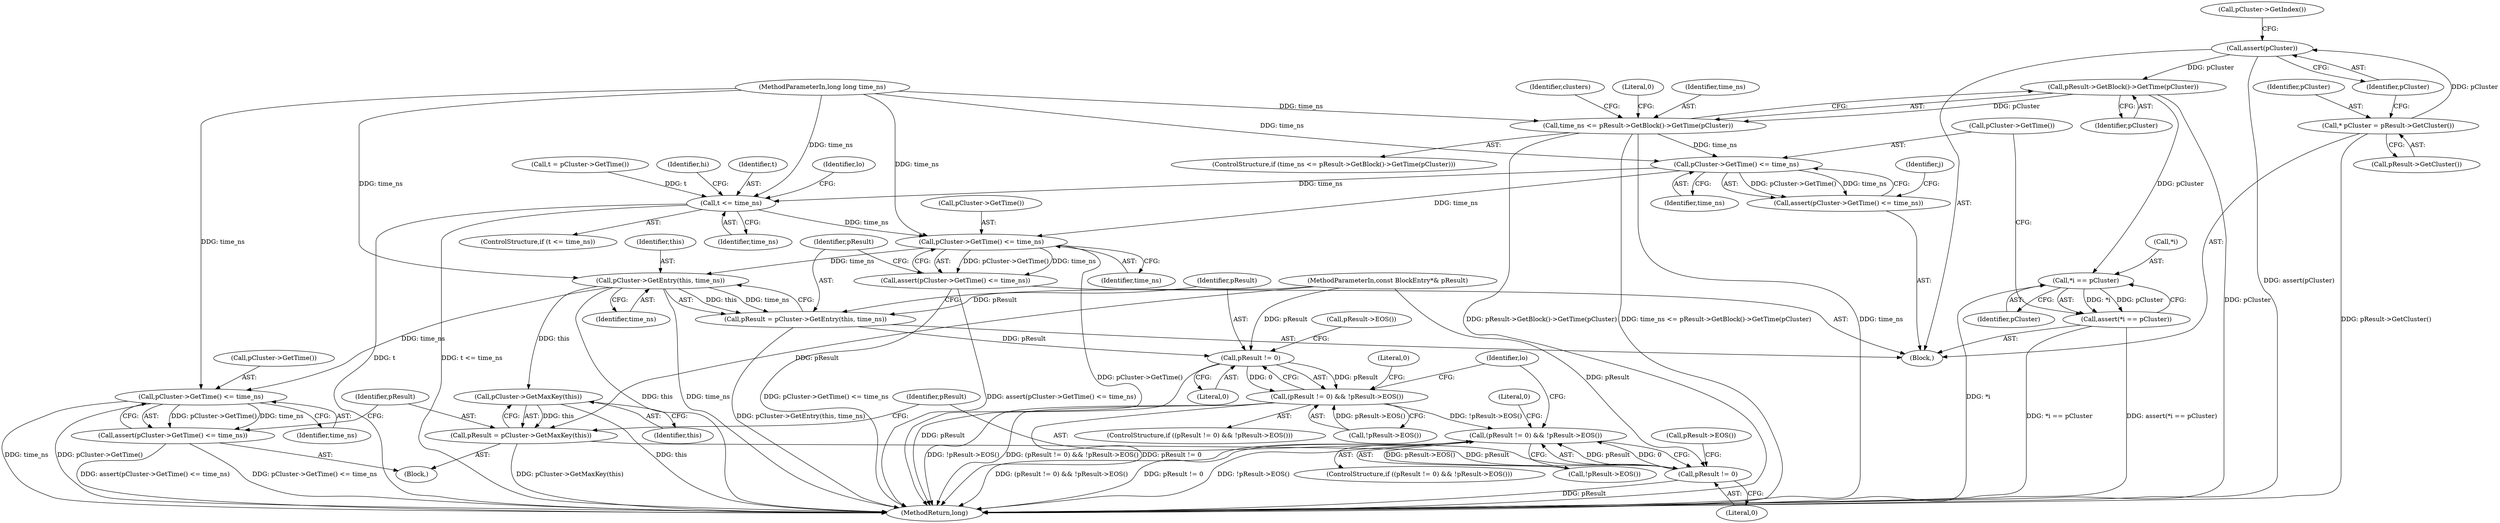 digraph "1_Android_04839626ed859623901ebd3a5fd483982186b59d_198@API" {
"1000128" [label="(Call,assert(pCluster))"];
"1000125" [label="(Call,* pCluster = pResult->GetCluster())"];
"1000137" [label="(Call,pResult->GetBlock()->GetTime(pCluster))"];
"1000135" [label="(Call,time_ns <= pResult->GetBlock()->GetTime(pCluster))"];
"1000169" [label="(Call,pCluster->GetTime() <= time_ns)"];
"1000168" [label="(Call,assert(pCluster->GetTime() <= time_ns))"];
"1000218" [label="(Call,t <= time_ns)"];
"1000254" [label="(Call,pCluster->GetTime() <= time_ns)"];
"1000253" [label="(Call,assert(pCluster->GetTime() <= time_ns))"];
"1000259" [label="(Call,pCluster->GetEntry(this, time_ns))"];
"1000257" [label="(Call,pResult = pCluster->GetEntry(this, time_ns))"];
"1000264" [label="(Call,pResult != 0)"];
"1000263" [label="(Call,(pResult != 0) && !pResult->EOS())"];
"1000292" [label="(Call,(pResult != 0) && !pResult->EOS())"];
"1000284" [label="(Call,pCluster->GetTime() <= time_ns)"];
"1000283" [label="(Call,assert(pCluster->GetTime() <= time_ns))"];
"1000289" [label="(Call,pCluster->GetMaxKey(this))"];
"1000287" [label="(Call,pResult = pCluster->GetMaxKey(this))"];
"1000293" [label="(Call,pResult != 0)"];
"1000164" [label="(Call,*i == pCluster)"];
"1000163" [label="(Call,assert(*i == pCluster))"];
"1000169" [label="(Call,pCluster->GetTime() <= time_ns)"];
"1000295" [label="(Literal,0)"];
"1000163" [label="(Call,assert(*i == pCluster))"];
"1000264" [label="(Call,pResult != 0)"];
"1000265" [label="(Identifier,pResult)"];
"1000106" [label="(Block,)"];
"1000126" [label="(Identifier,pCluster)"];
"1000291" [label="(ControlStructure,if ((pResult != 0) && !pResult->EOS()))"];
"1000255" [label="(Call,pCluster->GetTime())"];
"1000257" [label="(Call,pResult = pCluster->GetEntry(this, time_ns))"];
"1000289" [label="(Call,pCluster->GetMaxKey(this))"];
"1000262" [label="(ControlStructure,if ((pResult != 0) && !pResult->EOS()))"];
"1000256" [label="(Identifier,time_ns)"];
"1000290" [label="(Identifier,this)"];
"1000219" [label="(Identifier,t)"];
"1000142" [label="(Identifier,clusters)"];
"1000222" [label="(Identifier,lo)"];
"1000138" [label="(Identifier,pCluster)"];
"1000214" [label="(Call,t = pCluster->GetTime())"];
"1000261" [label="(Identifier,time_ns)"];
"1000266" [label="(Literal,0)"];
"1000285" [label="(Call,pCluster->GetTime())"];
"1000171" [label="(Identifier,time_ns)"];
"1000286" [label="(Identifier,time_ns)"];
"1000104" [label="(MethodParameterIn,long long time_ns)"];
"1000254" [label="(Call,pCluster->GetTime() <= time_ns)"];
"1000134" [label="(ControlStructure,if (time_ns <= pResult->GetBlock()->GetTime(pCluster)))"];
"1000283" [label="(Call,assert(pCluster->GetTime() <= time_ns))"];
"1000287" [label="(Call,pResult = pCluster->GetMaxKey(this))"];
"1000140" [label="(Literal,0)"];
"1000259" [label="(Call,pCluster->GetEntry(this, time_ns))"];
"1000135" [label="(Call,time_ns <= pResult->GetBlock()->GetTime(pCluster))"];
"1000253" [label="(Call,assert(pCluster->GetTime() <= time_ns))"];
"1000137" [label="(Call,pResult->GetBlock()->GetTime(pCluster))"];
"1000165" [label="(Call,*i)"];
"1000168" [label="(Call,assert(pCluster->GetTime() <= time_ns))"];
"1000125" [label="(Call,* pCluster = pResult->GetCluster())"];
"1000284" [label="(Call,pCluster->GetTime() <= time_ns)"];
"1000105" [label="(MethodParameterIn,const BlockEntry*& pResult)"];
"1000288" [label="(Identifier,pResult)"];
"1000263" [label="(Call,(pResult != 0) && !pResult->EOS())"];
"1000173" [label="(Identifier,j)"];
"1000268" [label="(Call,pResult->EOS())"];
"1000170" [label="(Call,pCluster->GetTime())"];
"1000299" [label="(Literal,0)"];
"1000136" [label="(Identifier,time_ns)"];
"1000217" [label="(ControlStructure,if (t <= time_ns))"];
"1000164" [label="(Call,*i == pCluster)"];
"1000305" [label="(MethodReturn,long)"];
"1000129" [label="(Identifier,pCluster)"];
"1000258" [label="(Identifier,pResult)"];
"1000260" [label="(Identifier,this)"];
"1000267" [label="(Call,!pResult->EOS())"];
"1000297" [label="(Call,pResult->EOS())"];
"1000294" [label="(Identifier,pResult)"];
"1000273" [label="(Identifier,lo)"];
"1000220" [label="(Identifier,time_ns)"];
"1000127" [label="(Call,pResult->GetCluster())"];
"1000270" [label="(Literal,0)"];
"1000275" [label="(Block,)"];
"1000132" [label="(Call,pCluster->GetIndex())"];
"1000128" [label="(Call,assert(pCluster))"];
"1000292" [label="(Call,(pResult != 0) && !pResult->EOS())"];
"1000293" [label="(Call,pResult != 0)"];
"1000296" [label="(Call,!pResult->EOS())"];
"1000167" [label="(Identifier,pCluster)"];
"1000228" [label="(Identifier,hi)"];
"1000218" [label="(Call,t <= time_ns)"];
"1000128" -> "1000106"  [label="AST: "];
"1000128" -> "1000129"  [label="CFG: "];
"1000129" -> "1000128"  [label="AST: "];
"1000132" -> "1000128"  [label="CFG: "];
"1000128" -> "1000305"  [label="DDG: assert(pCluster)"];
"1000125" -> "1000128"  [label="DDG: pCluster"];
"1000128" -> "1000137"  [label="DDG: pCluster"];
"1000125" -> "1000106"  [label="AST: "];
"1000125" -> "1000127"  [label="CFG: "];
"1000126" -> "1000125"  [label="AST: "];
"1000127" -> "1000125"  [label="AST: "];
"1000129" -> "1000125"  [label="CFG: "];
"1000125" -> "1000305"  [label="DDG: pResult->GetCluster()"];
"1000137" -> "1000135"  [label="AST: "];
"1000137" -> "1000138"  [label="CFG: "];
"1000138" -> "1000137"  [label="AST: "];
"1000135" -> "1000137"  [label="CFG: "];
"1000137" -> "1000305"  [label="DDG: pCluster"];
"1000137" -> "1000135"  [label="DDG: pCluster"];
"1000137" -> "1000164"  [label="DDG: pCluster"];
"1000135" -> "1000134"  [label="AST: "];
"1000136" -> "1000135"  [label="AST: "];
"1000140" -> "1000135"  [label="CFG: "];
"1000142" -> "1000135"  [label="CFG: "];
"1000135" -> "1000305"  [label="DDG: time_ns <= pResult->GetBlock()->GetTime(pCluster)"];
"1000135" -> "1000305"  [label="DDG: time_ns"];
"1000135" -> "1000305"  [label="DDG: pResult->GetBlock()->GetTime(pCluster)"];
"1000104" -> "1000135"  [label="DDG: time_ns"];
"1000135" -> "1000169"  [label="DDG: time_ns"];
"1000169" -> "1000168"  [label="AST: "];
"1000169" -> "1000171"  [label="CFG: "];
"1000170" -> "1000169"  [label="AST: "];
"1000171" -> "1000169"  [label="AST: "];
"1000168" -> "1000169"  [label="CFG: "];
"1000169" -> "1000168"  [label="DDG: pCluster->GetTime()"];
"1000169" -> "1000168"  [label="DDG: time_ns"];
"1000104" -> "1000169"  [label="DDG: time_ns"];
"1000169" -> "1000218"  [label="DDG: time_ns"];
"1000169" -> "1000254"  [label="DDG: time_ns"];
"1000168" -> "1000106"  [label="AST: "];
"1000173" -> "1000168"  [label="CFG: "];
"1000218" -> "1000217"  [label="AST: "];
"1000218" -> "1000220"  [label="CFG: "];
"1000219" -> "1000218"  [label="AST: "];
"1000220" -> "1000218"  [label="AST: "];
"1000222" -> "1000218"  [label="CFG: "];
"1000228" -> "1000218"  [label="CFG: "];
"1000218" -> "1000305"  [label="DDG: t"];
"1000218" -> "1000305"  [label="DDG: t <= time_ns"];
"1000214" -> "1000218"  [label="DDG: t"];
"1000104" -> "1000218"  [label="DDG: time_ns"];
"1000218" -> "1000254"  [label="DDG: time_ns"];
"1000254" -> "1000253"  [label="AST: "];
"1000254" -> "1000256"  [label="CFG: "];
"1000255" -> "1000254"  [label="AST: "];
"1000256" -> "1000254"  [label="AST: "];
"1000253" -> "1000254"  [label="CFG: "];
"1000254" -> "1000305"  [label="DDG: pCluster->GetTime()"];
"1000254" -> "1000253"  [label="DDG: pCluster->GetTime()"];
"1000254" -> "1000253"  [label="DDG: time_ns"];
"1000104" -> "1000254"  [label="DDG: time_ns"];
"1000254" -> "1000259"  [label="DDG: time_ns"];
"1000253" -> "1000106"  [label="AST: "];
"1000258" -> "1000253"  [label="CFG: "];
"1000253" -> "1000305"  [label="DDG: assert(pCluster->GetTime() <= time_ns)"];
"1000253" -> "1000305"  [label="DDG: pCluster->GetTime() <= time_ns"];
"1000259" -> "1000257"  [label="AST: "];
"1000259" -> "1000261"  [label="CFG: "];
"1000260" -> "1000259"  [label="AST: "];
"1000261" -> "1000259"  [label="AST: "];
"1000257" -> "1000259"  [label="CFG: "];
"1000259" -> "1000305"  [label="DDG: this"];
"1000259" -> "1000305"  [label="DDG: time_ns"];
"1000259" -> "1000257"  [label="DDG: this"];
"1000259" -> "1000257"  [label="DDG: time_ns"];
"1000104" -> "1000259"  [label="DDG: time_ns"];
"1000259" -> "1000284"  [label="DDG: time_ns"];
"1000259" -> "1000289"  [label="DDG: this"];
"1000257" -> "1000106"  [label="AST: "];
"1000258" -> "1000257"  [label="AST: "];
"1000265" -> "1000257"  [label="CFG: "];
"1000257" -> "1000305"  [label="DDG: pCluster->GetEntry(this, time_ns)"];
"1000105" -> "1000257"  [label="DDG: pResult"];
"1000257" -> "1000264"  [label="DDG: pResult"];
"1000264" -> "1000263"  [label="AST: "];
"1000264" -> "1000266"  [label="CFG: "];
"1000265" -> "1000264"  [label="AST: "];
"1000266" -> "1000264"  [label="AST: "];
"1000268" -> "1000264"  [label="CFG: "];
"1000263" -> "1000264"  [label="CFG: "];
"1000264" -> "1000305"  [label="DDG: pResult"];
"1000264" -> "1000263"  [label="DDG: pResult"];
"1000264" -> "1000263"  [label="DDG: 0"];
"1000105" -> "1000264"  [label="DDG: pResult"];
"1000263" -> "1000262"  [label="AST: "];
"1000263" -> "1000267"  [label="CFG: "];
"1000267" -> "1000263"  [label="AST: "];
"1000270" -> "1000263"  [label="CFG: "];
"1000273" -> "1000263"  [label="CFG: "];
"1000263" -> "1000305"  [label="DDG: !pResult->EOS()"];
"1000263" -> "1000305"  [label="DDG: (pResult != 0) && !pResult->EOS()"];
"1000263" -> "1000305"  [label="DDG: pResult != 0"];
"1000267" -> "1000263"  [label="DDG: pResult->EOS()"];
"1000263" -> "1000292"  [label="DDG: !pResult->EOS()"];
"1000292" -> "1000291"  [label="AST: "];
"1000292" -> "1000293"  [label="CFG: "];
"1000292" -> "1000296"  [label="CFG: "];
"1000293" -> "1000292"  [label="AST: "];
"1000296" -> "1000292"  [label="AST: "];
"1000273" -> "1000292"  [label="CFG: "];
"1000299" -> "1000292"  [label="CFG: "];
"1000292" -> "1000305"  [label="DDG: (pResult != 0) && !pResult->EOS()"];
"1000292" -> "1000305"  [label="DDG: pResult != 0"];
"1000292" -> "1000305"  [label="DDG: !pResult->EOS()"];
"1000293" -> "1000292"  [label="DDG: pResult"];
"1000293" -> "1000292"  [label="DDG: 0"];
"1000296" -> "1000292"  [label="DDG: pResult->EOS()"];
"1000284" -> "1000283"  [label="AST: "];
"1000284" -> "1000286"  [label="CFG: "];
"1000285" -> "1000284"  [label="AST: "];
"1000286" -> "1000284"  [label="AST: "];
"1000283" -> "1000284"  [label="CFG: "];
"1000284" -> "1000305"  [label="DDG: time_ns"];
"1000284" -> "1000305"  [label="DDG: pCluster->GetTime()"];
"1000284" -> "1000283"  [label="DDG: pCluster->GetTime()"];
"1000284" -> "1000283"  [label="DDG: time_ns"];
"1000104" -> "1000284"  [label="DDG: time_ns"];
"1000283" -> "1000275"  [label="AST: "];
"1000288" -> "1000283"  [label="CFG: "];
"1000283" -> "1000305"  [label="DDG: pCluster->GetTime() <= time_ns"];
"1000283" -> "1000305"  [label="DDG: assert(pCluster->GetTime() <= time_ns)"];
"1000289" -> "1000287"  [label="AST: "];
"1000289" -> "1000290"  [label="CFG: "];
"1000290" -> "1000289"  [label="AST: "];
"1000287" -> "1000289"  [label="CFG: "];
"1000289" -> "1000305"  [label="DDG: this"];
"1000289" -> "1000287"  [label="DDG: this"];
"1000287" -> "1000275"  [label="AST: "];
"1000288" -> "1000287"  [label="AST: "];
"1000294" -> "1000287"  [label="CFG: "];
"1000287" -> "1000305"  [label="DDG: pCluster->GetMaxKey(this)"];
"1000105" -> "1000287"  [label="DDG: pResult"];
"1000287" -> "1000293"  [label="DDG: pResult"];
"1000293" -> "1000295"  [label="CFG: "];
"1000294" -> "1000293"  [label="AST: "];
"1000295" -> "1000293"  [label="AST: "];
"1000297" -> "1000293"  [label="CFG: "];
"1000293" -> "1000305"  [label="DDG: pResult"];
"1000105" -> "1000293"  [label="DDG: pResult"];
"1000164" -> "1000163"  [label="AST: "];
"1000164" -> "1000167"  [label="CFG: "];
"1000165" -> "1000164"  [label="AST: "];
"1000167" -> "1000164"  [label="AST: "];
"1000163" -> "1000164"  [label="CFG: "];
"1000164" -> "1000305"  [label="DDG: *i"];
"1000164" -> "1000163"  [label="DDG: *i"];
"1000164" -> "1000163"  [label="DDG: pCluster"];
"1000163" -> "1000106"  [label="AST: "];
"1000170" -> "1000163"  [label="CFG: "];
"1000163" -> "1000305"  [label="DDG: *i == pCluster"];
"1000163" -> "1000305"  [label="DDG: assert(*i == pCluster)"];
}
